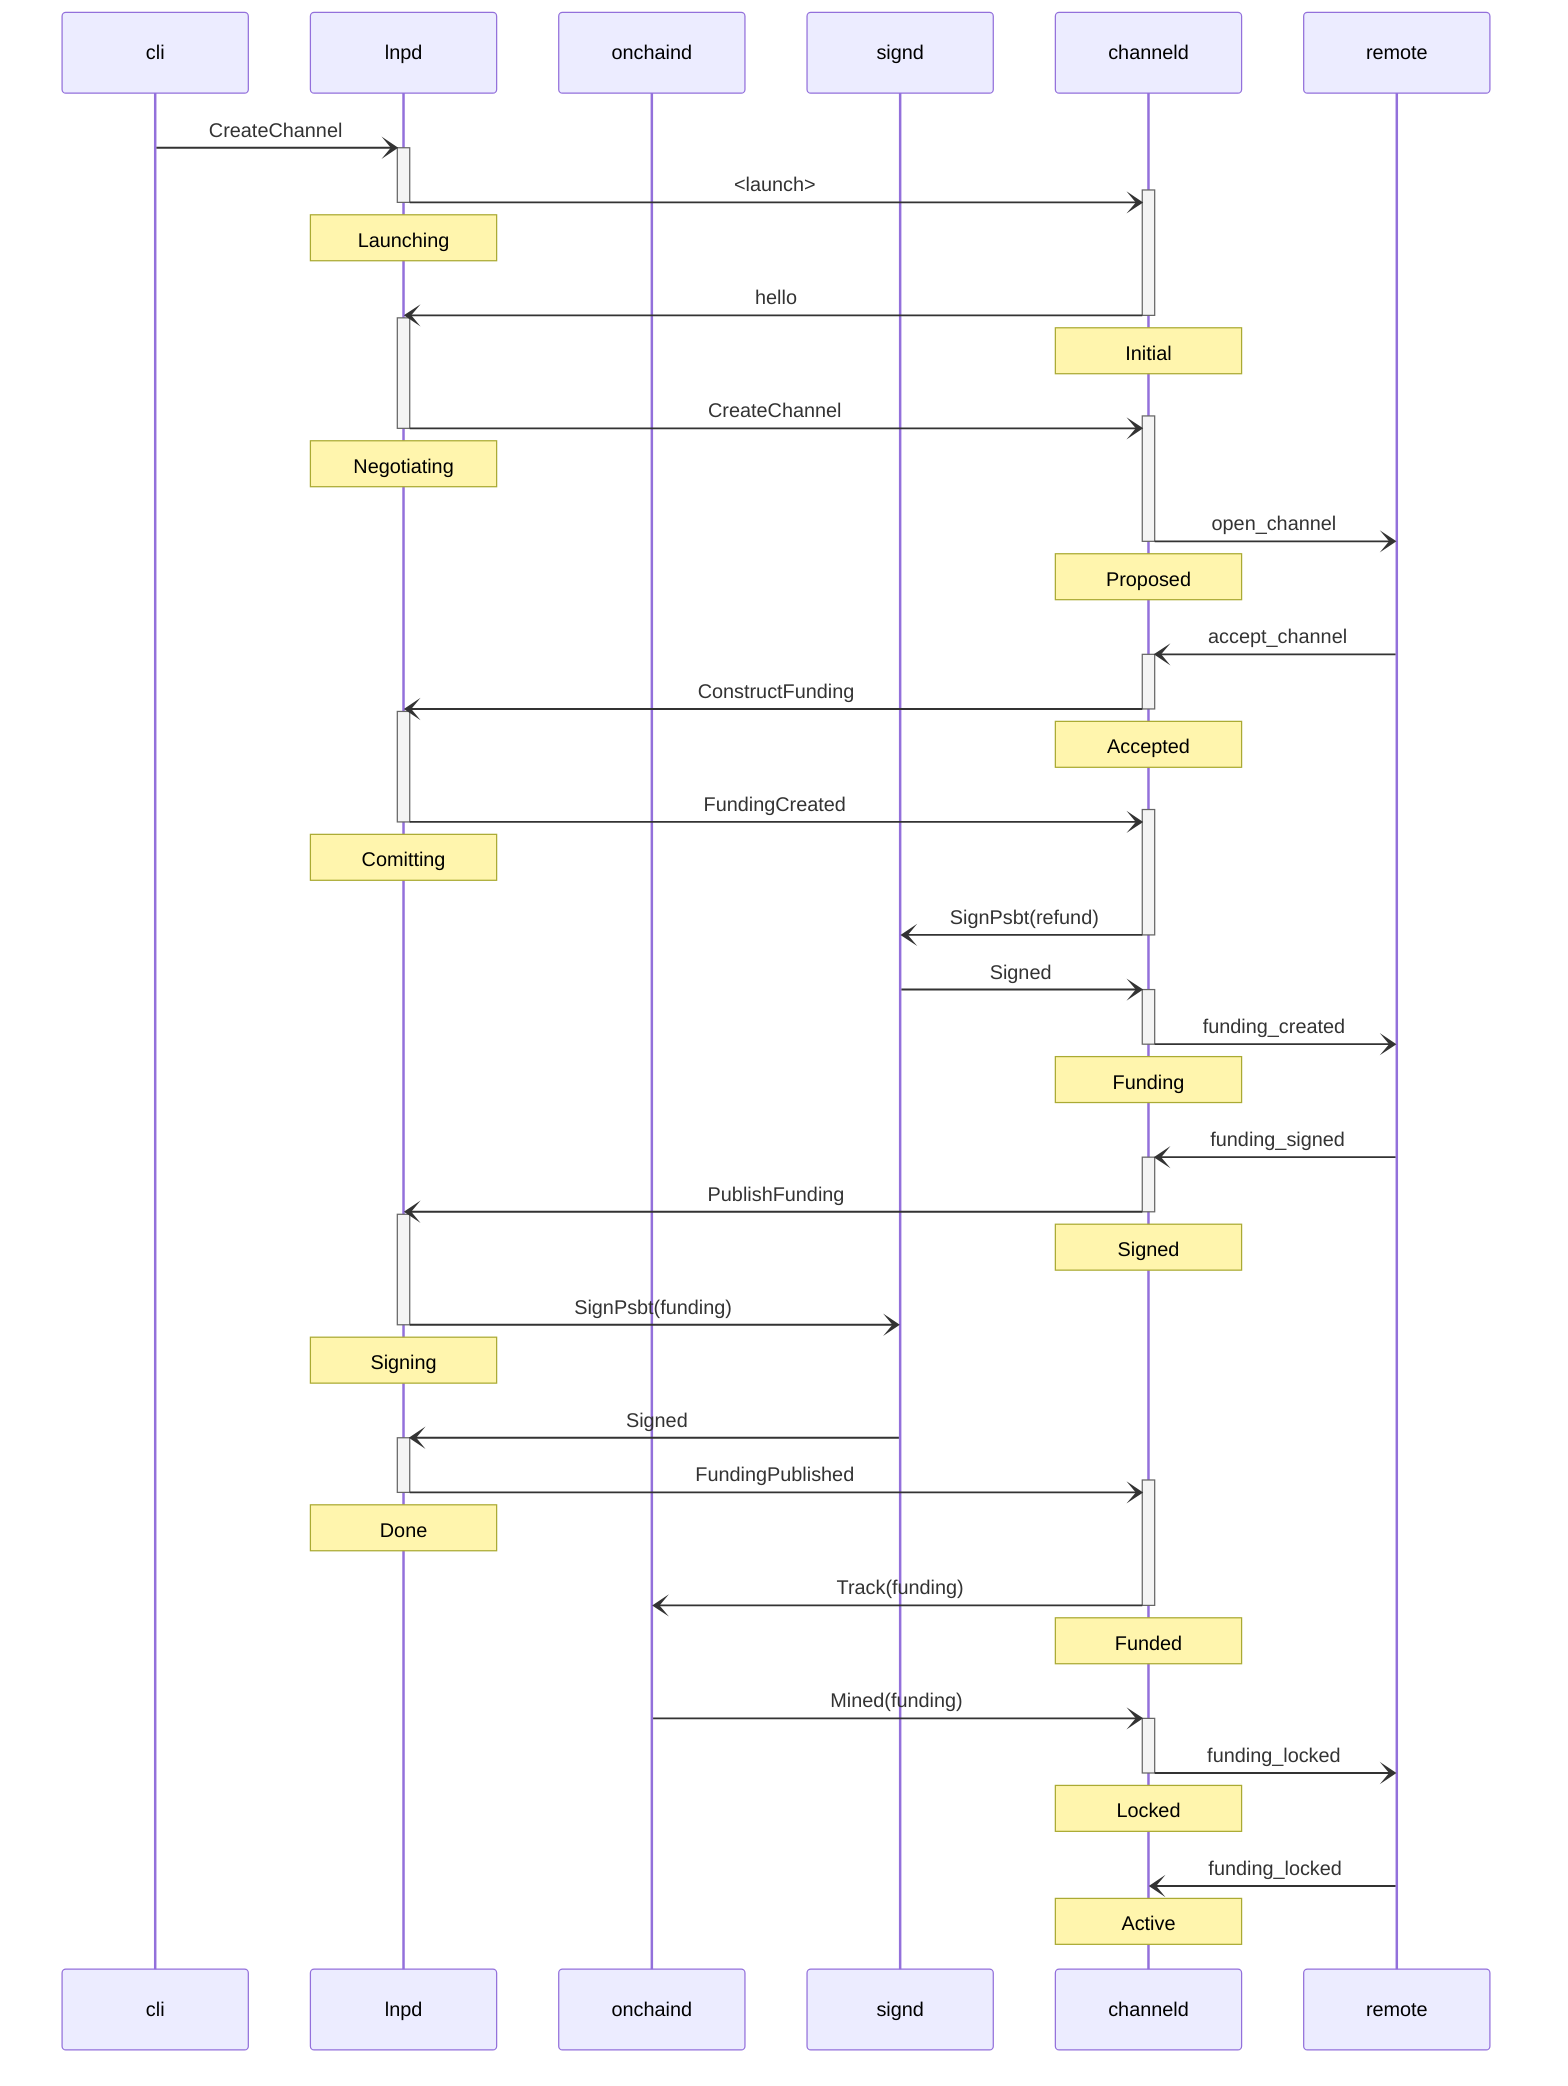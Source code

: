 sequenceDiagram

participant cli
participant lnpd
participant onchaind
participant signd
participant channeld
participant remote

cli -) +lnpd: CreateChannel
lnpd -) +channeld: <launch>
deactivate lnpd
note over lnpd: Launching
channeld -) -lnpd: hello
activate lnpd
note over channeld: Initial
lnpd -) +channeld: CreateChannel
deactivate lnpd
note over lnpd: Negotiating
channeld -) -remote: open_channel
note over channeld: Proposed

remote -) +channeld: accept_channel
channeld -) -lnpd: ConstructFunding
activate lnpd
note over channeld: Accepted
lnpd -) +channeld: FundingCreated
deactivate lnpd
note over lnpd: Comitting
channeld -) -signd: SignPsbt(refund)
signd -) +channeld: Signed
channeld -) -remote: funding_created
note over channeld: Funding

remote -) +channeld: funding_signed
channeld -) -lnpd: PublishFunding
activate lnpd
note over channeld: Signed
lnpd -) signd: SignPsbt(funding)
deactivate lnpd
note over lnpd: Signing
signd -) +lnpd: Signed
lnpd -) +channeld: FundingPublished
deactivate lnpd
note over lnpd: Done
channeld -) -onchaind: Track(funding)
note over channeld: Funded

onchaind -) +channeld: Mined(funding)
channeld -) -remote: funding_locked
note over channeld: Locked

remote -) channeld: funding_locked
note over channeld: Active